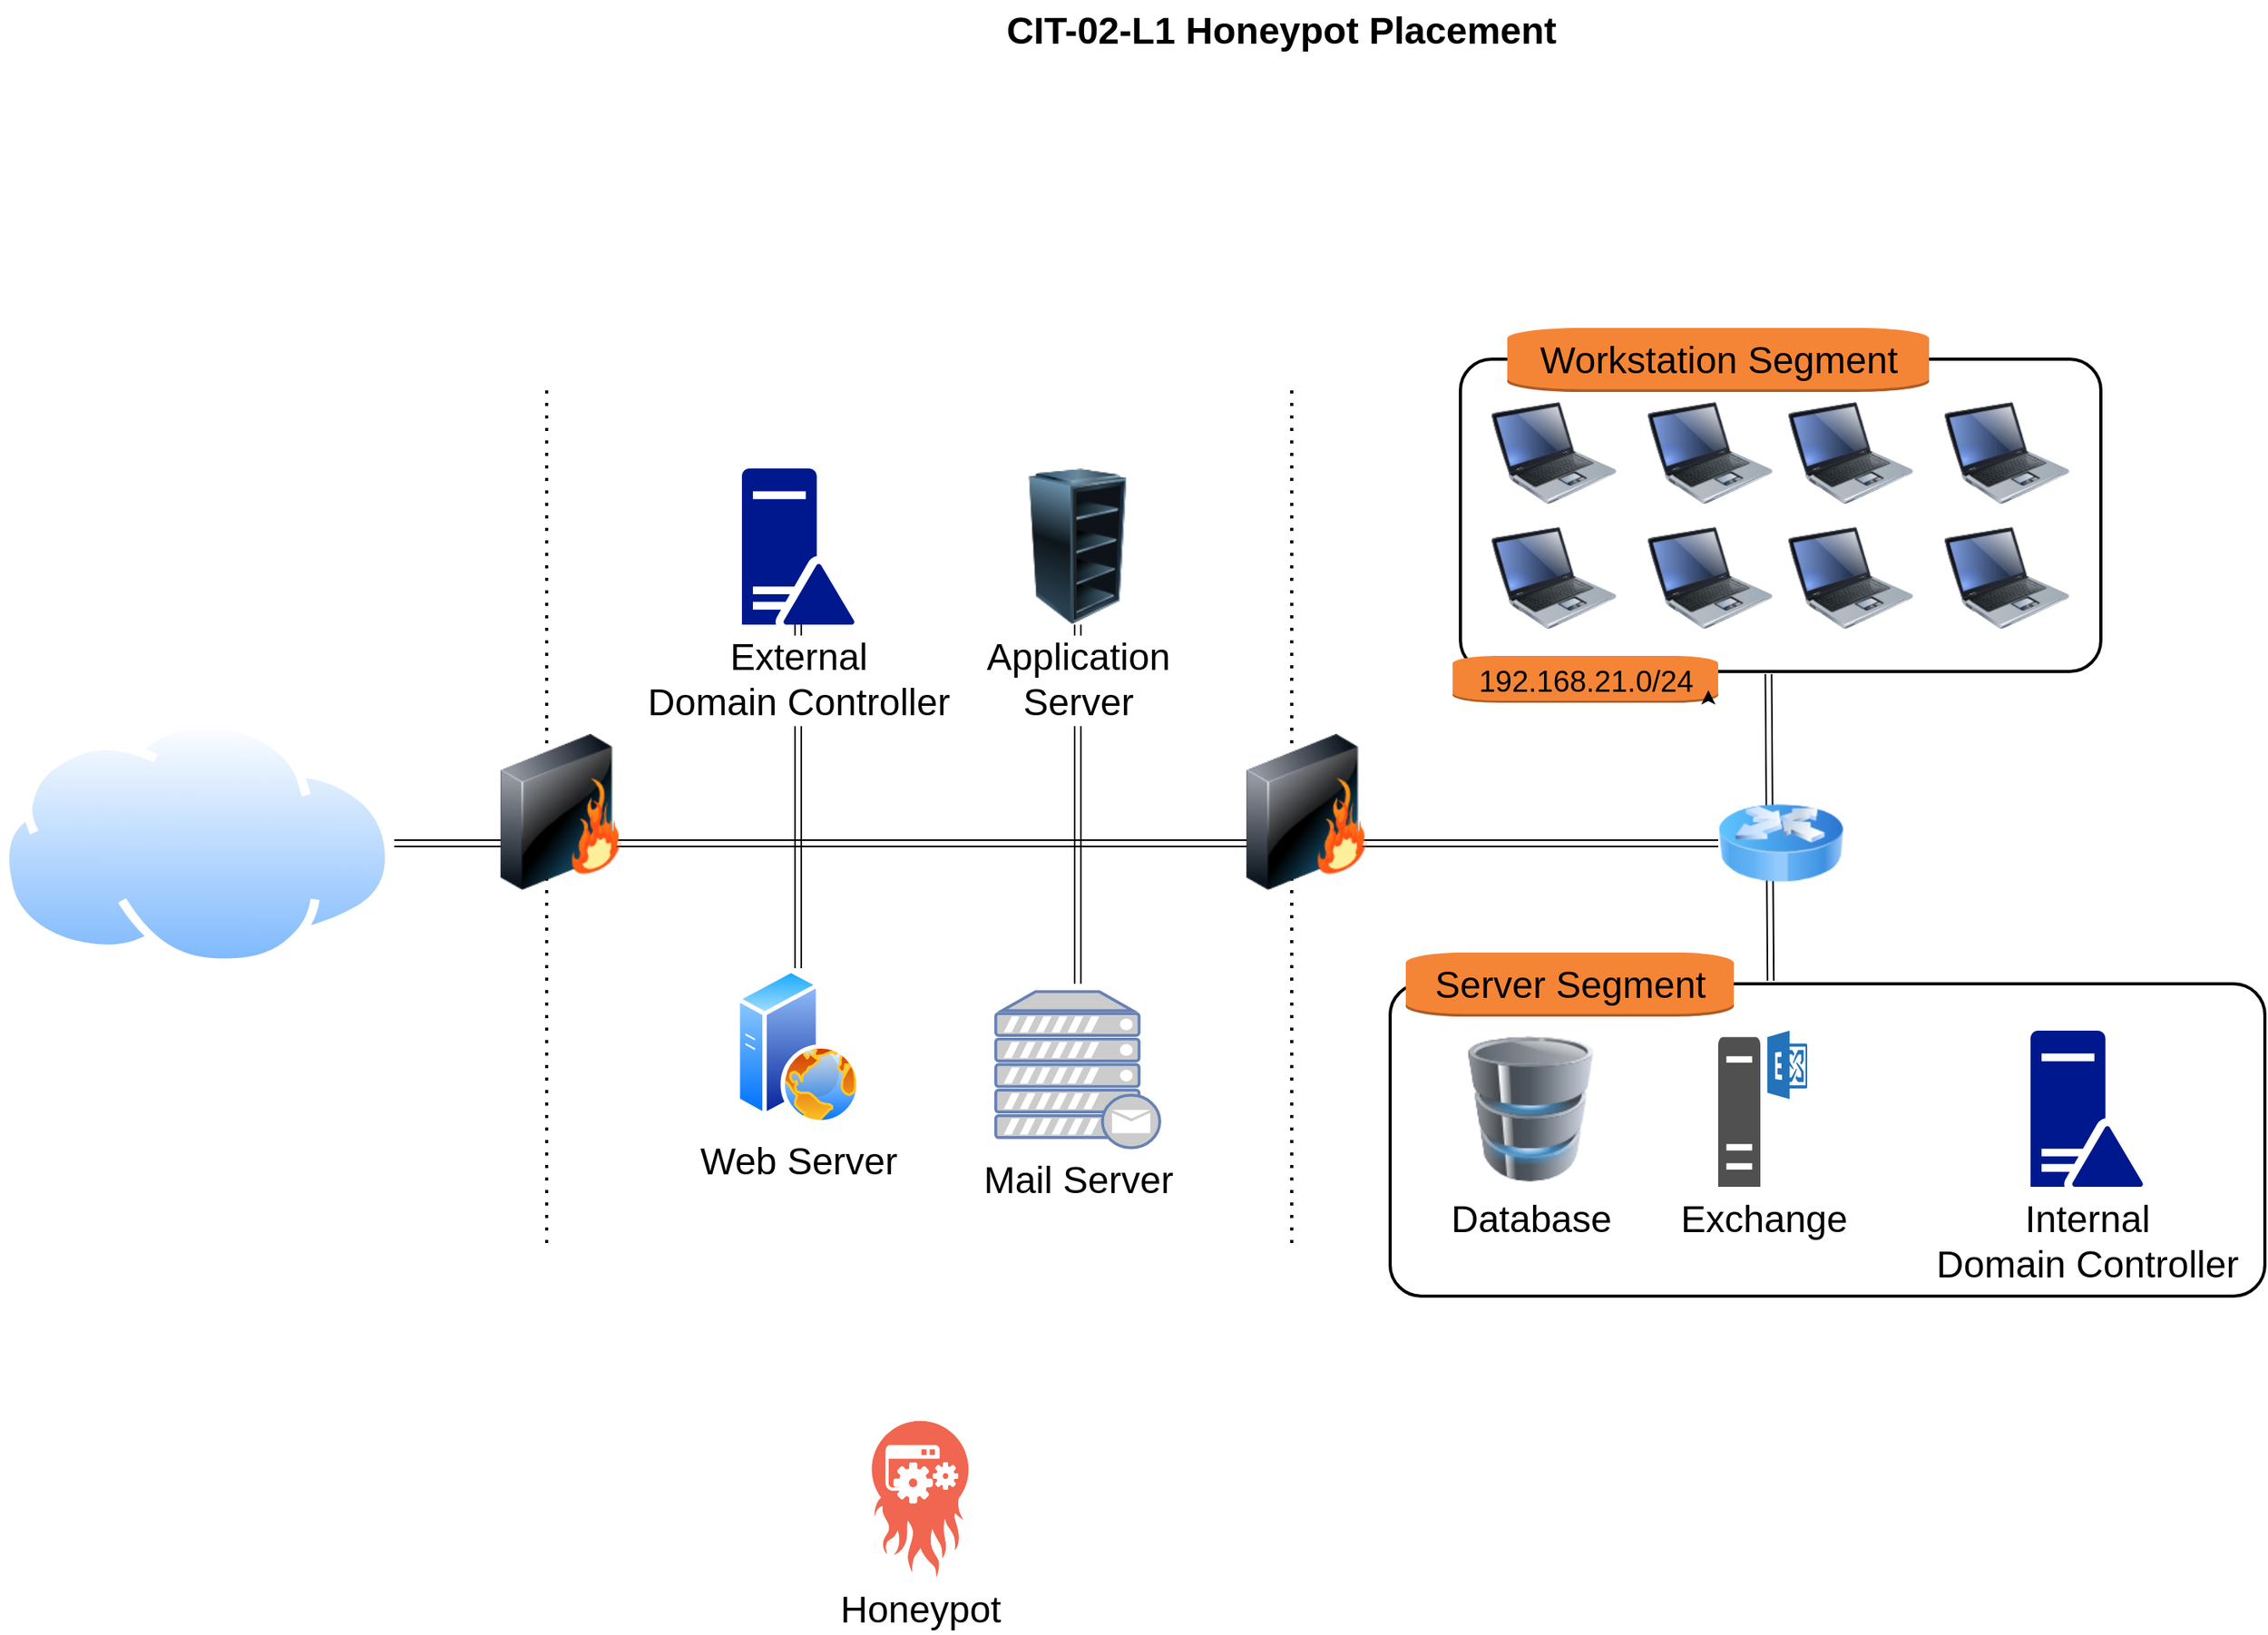 <mxfile version="21.5.0" type="github">
  <diagram name="Page-1" id="e3a06f82-3646-2815-327d-82caf3d4e204">
    <mxGraphModel dx="1633" dy="1302" grid="1" gridSize="10" guides="1" tooltips="1" connect="1" arrows="1" fold="1" page="1" pageScale="1.5" pageWidth="1169" pageHeight="826" background="none" math="0" shadow="0">
      <root>
        <mxCell id="0" style=";html=1;" />
        <mxCell id="1" style=";html=1;" parent="0" />
        <mxCell id="WmShxaBknE1woGPF2N7F-15" value="" style="shape=link;html=1;rounded=0;fontSize=24;exitX=0.481;exitY=1.008;exitDx=0;exitDy=0;exitPerimeter=0;entryX=0.435;entryY=-0.01;entryDx=0;entryDy=0;entryPerimeter=0;labelBackgroundColor=none;" edge="1" parent="1" source="WmShxaBknE1woGPF2N7F-4" target="WmShxaBknE1woGPF2N7F-2">
          <mxGeometry width="100" relative="1" as="geometry">
            <mxPoint x="1245" y="470" as="sourcePoint" />
            <mxPoint x="1245" y="665" as="targetPoint" />
          </mxGeometry>
        </mxCell>
        <mxCell id="WmShxaBknE1woGPF2N7F-4" value="" style="rounded=1;arcSize=10;dashed=0;fillColor=none;gradientColor=none;strokeWidth=2;fontSize=24;labelBackgroundColor=none;" vertex="1" parent="1">
          <mxGeometry x="1045" y="260" width="410" height="200" as="geometry" />
        </mxCell>
        <mxCell id="WmShxaBknE1woGPF2N7F-5" value="Workstation Segment" style="dashed=0;html=1;shape=mxgraph.aws3.instance;fillColor=#F58536;gradientColor=none;dashed=0;fontSize=24;labelBackgroundColor=none;" vertex="1" parent="1">
          <mxGeometry x="1075" y="240" width="270" height="41" as="geometry" />
        </mxCell>
        <mxCell id="WmShxaBknE1woGPF2N7F-2" value="" style="rounded=1;arcSize=10;dashed=0;fillColor=none;gradientColor=none;strokeWidth=2;fontSize=24;labelBackgroundColor=none;" vertex="1" parent="1">
          <mxGeometry x="1000" y="660" width="560" height="200" as="geometry" />
        </mxCell>
        <mxCell id="RgH2JHaKkqkQcPpsvsZi-19" value="" style="shape=link;html=1;rounded=0;exitX=0.5;exitY=1;exitDx=0;exitDy=0;fontSize=24;labelBackgroundColor=none;" parent="1" source="RgH2JHaKkqkQcPpsvsZi-6" edge="1">
          <mxGeometry width="100" relative="1" as="geometry">
            <mxPoint x="900" y="650" as="sourcePoint" />
            <mxPoint x="800" y="660" as="targetPoint" />
          </mxGeometry>
        </mxCell>
        <mxCell id="RgH2JHaKkqkQcPpsvsZi-21" value="" style="shape=link;html=1;rounded=0;exitX=0.5;exitY=1;exitDx=0;exitDy=0;exitPerimeter=0;fontSize=24;labelBackgroundColor=none;" parent="1" source="RgH2JHaKkqkQcPpsvsZi-8" target="RgH2JHaKkqkQcPpsvsZi-5" edge="1">
          <mxGeometry width="100" relative="1" as="geometry">
            <mxPoint x="900" y="650" as="sourcePoint" />
            <mxPoint x="620" y="560" as="targetPoint" />
          </mxGeometry>
        </mxCell>
        <mxCell id="RgH2JHaKkqkQcPpsvsZi-16" value="" style="endArrow=none;dashed=1;html=1;dashPattern=1 3;strokeWidth=2;rounded=0;fontSize=24;fontColor=default;labelBackgroundColor=none;" parent="1" edge="1">
          <mxGeometry width="50" height="50" relative="1" as="geometry">
            <mxPoint x="937" y="280" as="sourcePoint" />
            <mxPoint x="937" y="830" as="targetPoint" />
          </mxGeometry>
        </mxCell>
        <mxCell id="RgH2JHaKkqkQcPpsvsZi-17" value="" style="shape=link;html=1;rounded=0;exitX=1;exitY=0.5;exitDx=0;exitDy=0;entryX=0;entryY=0.5;entryDx=0;entryDy=0;fontSize=24;labelBackgroundColor=none;" parent="1" source="RgH2JHaKkqkQcPpsvsZi-2" target="RgH2JHaKkqkQcPpsvsZi-18" edge="1">
          <mxGeometry width="100" relative="1" as="geometry">
            <mxPoint x="900" y="650" as="sourcePoint" />
            <mxPoint x="1000" y="650" as="targetPoint" />
          </mxGeometry>
        </mxCell>
        <mxCell id="6a7d8f32e03d9370-62" value="CIT-02-L1 Honeypot Placement" style="text;strokeColor=none;fillColor=none;html=1;fontSize=24;fontStyle=1;verticalAlign=middle;align=center;fontColor=default;labelBackgroundColor=none;" parent="1" vertex="1">
          <mxGeometry x="499" y="30" width="861" height="40" as="geometry" />
        </mxCell>
        <mxCell id="RgH2JHaKkqkQcPpsvsZi-2" value="" style="image;aspect=fixed;perimeter=ellipsePerimeter;html=1;align=center;shadow=0;dashed=0;spacingTop=3;image=img/lib/active_directory/internet_cloud.svg;fontSize=24;fontColor=default;labelBackgroundColor=none;" parent="1" vertex="1">
          <mxGeometry x="110" y="490.5" width="252.38" height="159" as="geometry" />
        </mxCell>
        <mxCell id="RgH2JHaKkqkQcPpsvsZi-4" value="" style="endArrow=none;dashed=1;html=1;dashPattern=1 3;strokeWidth=2;rounded=0;fontSize=24;fontColor=default;labelBackgroundColor=none;" parent="1" edge="1">
          <mxGeometry width="50" height="50" relative="1" as="geometry">
            <mxPoint x="460" y="280" as="sourcePoint" />
            <mxPoint x="460" y="830" as="targetPoint" />
          </mxGeometry>
        </mxCell>
        <mxCell id="RgH2JHaKkqkQcPpsvsZi-3" value="" style="image;html=1;image=img/lib/clip_art/networking/Firewall_128x128.png;fontSize=24;fontColor=default;labelBackgroundColor=none;" parent="1" vertex="1">
          <mxGeometry x="401.5" y="500" width="135" height="100" as="geometry" />
        </mxCell>
        <mxCell id="RgH2JHaKkqkQcPpsvsZi-5" value="Web Server" style="image;aspect=fixed;perimeter=ellipsePerimeter;html=1;align=center;shadow=0;dashed=0;spacingTop=3;image=img/lib/active_directory/web_server.svg;fontSize=24;fontColor=default;labelBackgroundColor=default;" parent="1" vertex="1">
          <mxGeometry x="573" y="650" width="96" height="100" as="geometry" />
        </mxCell>
        <mxCell id="RgH2JHaKkqkQcPpsvsZi-6" value="Application &lt;br style=&quot;font-size: 24px;&quot;&gt;Server" style="image;html=1;image=img/lib/clip_art/computers/Server_Rack_Empty_128x128.png;fontSize=24;fontColor=default;labelBackgroundColor=default;" parent="1" vertex="1">
          <mxGeometry x="730" y="330" width="140" height="100" as="geometry" />
        </mxCell>
        <mxCell id="RgH2JHaKkqkQcPpsvsZi-7" value="Mail Server" style="fontColor=default;verticalAlign=top;verticalLabelPosition=bottom;labelPosition=center;align=center;html=1;outlineConnect=0;fillColor=#CCCCCC;strokeColor=#6881B3;gradientColor=none;gradientDirection=north;strokeWidth=2;shape=mxgraph.networks.mail_server;fontSize=24;labelBackgroundColor=default;" parent="1" vertex="1">
          <mxGeometry x="747.5" y="665" width="105" height="100" as="geometry" />
        </mxCell>
        <mxCell id="RgH2JHaKkqkQcPpsvsZi-8" value="&lt;font style=&quot;font-size: 24px;&quot;&gt;External &lt;br style=&quot;font-size: 24px;&quot;&gt;Domain Controller&lt;/font&gt;" style="sketch=0;aspect=fixed;pointerEvents=1;shadow=0;dashed=0;html=1;strokeColor=none;labelPosition=center;verticalLabelPosition=bottom;verticalAlign=top;align=center;fillColor=#00188D;shape=mxgraph.mscae.enterprise.domain_controller;fontSize=24;fontColor=default;labelBackgroundColor=default;" parent="1" vertex="1">
          <mxGeometry x="585" y="330" width="72" height="100" as="geometry" />
        </mxCell>
        <mxCell id="RgH2JHaKkqkQcPpsvsZi-9" value="" style="image;html=1;image=img/lib/clip_art/networking/Firewall_128x128.png;fontSize=24;fontColor=default;labelBackgroundColor=none;" parent="1" vertex="1">
          <mxGeometry x="879" y="500" width="135" height="100" as="geometry" />
        </mxCell>
        <mxCell id="RgH2JHaKkqkQcPpsvsZi-10" value="Database" style="image;html=1;image=img/lib/clip_art/computers/Database_128x128.png;fontSize=24;fontColor=default;labelBackgroundColor=default;" parent="1" vertex="1">
          <mxGeometry x="1050" y="690" width="80" height="100" as="geometry" />
        </mxCell>
        <mxCell id="RgH2JHaKkqkQcPpsvsZi-11" value="Exchange" style="sketch=0;pointerEvents=1;shadow=0;dashed=0;html=1;strokeColor=none;fillColor=#505050;labelPosition=center;verticalLabelPosition=bottom;verticalAlign=top;outlineConnect=0;align=center;shape=mxgraph.office.servers.exchange_server;fontSize=24;fontColor=default;labelBackgroundColor=default;" parent="1" vertex="1">
          <mxGeometry x="1210" y="690" width="57" height="100" as="geometry" />
        </mxCell>
        <mxCell id="RgH2JHaKkqkQcPpsvsZi-12" value="Internal&lt;br style=&quot;font-size: 24px;&quot;&gt;Domain Controller" style="sketch=0;aspect=fixed;pointerEvents=1;shadow=0;dashed=0;html=1;strokeColor=none;labelPosition=center;verticalLabelPosition=bottom;verticalAlign=top;align=center;fillColor=#00188D;shape=mxgraph.mscae.enterprise.domain_controller;fontSize=24;fontColor=default;labelBackgroundColor=default;" parent="1" vertex="1">
          <mxGeometry x="1410" y="690" width="72" height="100" as="geometry" />
        </mxCell>
        <mxCell id="RgH2JHaKkqkQcPpsvsZi-15" value="" style="image;html=1;image=img/lib/clip_art/computers/Laptop_128x128.png;fontSize=24;labelBackgroundColor=none;" parent="1" vertex="1">
          <mxGeometry x="1065" y="270" width="80" height="100" as="geometry" />
        </mxCell>
        <mxCell id="RgH2JHaKkqkQcPpsvsZi-18" value="" style="image;html=1;image=img/lib/clip_art/networking/Router_Icon_128x128.png;fontSize=24;labelBackgroundColor=none;" parent="1" vertex="1">
          <mxGeometry x="1210" y="530" width="80" height="80" as="geometry" />
        </mxCell>
        <mxCell id="WmShxaBknE1woGPF2N7F-3" value="Server Segment" style="dashed=0;html=1;shape=mxgraph.aws3.instance;fillColor=#F58536;gradientColor=none;dashed=0;fontSize=24;labelBackgroundColor=none;" vertex="1" parent="1">
          <mxGeometry x="1010" y="640" width="210" height="41" as="geometry" />
        </mxCell>
        <mxCell id="WmShxaBknE1woGPF2N7F-6" value="" style="image;html=1;image=img/lib/clip_art/computers/Laptop_128x128.png;fontSize=24;labelBackgroundColor=none;" vertex="1" parent="1">
          <mxGeometry x="1165" y="270" width="80" height="100" as="geometry" />
        </mxCell>
        <mxCell id="WmShxaBknE1woGPF2N7F-7" value="" style="image;html=1;image=img/lib/clip_art/computers/Laptop_128x128.png;fontSize=24;labelBackgroundColor=none;" vertex="1" parent="1">
          <mxGeometry x="1355" y="270" width="80" height="100" as="geometry" />
        </mxCell>
        <mxCell id="WmShxaBknE1woGPF2N7F-8" value="" style="image;html=1;image=img/lib/clip_art/computers/Laptop_128x128.png;fontSize=24;labelBackgroundColor=none;" vertex="1" parent="1">
          <mxGeometry x="1255" y="270" width="80" height="100" as="geometry" />
        </mxCell>
        <mxCell id="WmShxaBknE1woGPF2N7F-9" value="" style="image;html=1;image=img/lib/clip_art/computers/Laptop_128x128.png;fontSize=24;labelBackgroundColor=none;" vertex="1" parent="1">
          <mxGeometry x="1355" y="350" width="80" height="100" as="geometry" />
        </mxCell>
        <mxCell id="WmShxaBknE1woGPF2N7F-10" value="" style="image;html=1;image=img/lib/clip_art/computers/Laptop_128x128.png;fontSize=24;labelBackgroundColor=none;" vertex="1" parent="1">
          <mxGeometry x="1255" y="350" width="80" height="100" as="geometry" />
        </mxCell>
        <mxCell id="WmShxaBknE1woGPF2N7F-11" value="" style="image;html=1;image=img/lib/clip_art/computers/Laptop_128x128.png;fontSize=24;labelBackgroundColor=none;" vertex="1" parent="1">
          <mxGeometry x="1065" y="350" width="80" height="100" as="geometry" />
        </mxCell>
        <mxCell id="WmShxaBknE1woGPF2N7F-12" value="" style="image;html=1;image=img/lib/clip_art/computers/Laptop_128x128.png;fontSize=24;labelBackgroundColor=none;" vertex="1" parent="1">
          <mxGeometry x="1165" y="350" width="80" height="100" as="geometry" />
        </mxCell>
        <mxCell id="WmShxaBknE1woGPF2N7F-13" value="&lt;font style=&quot;font-size: 19px;&quot;&gt;192.168.21.0/24&lt;/font&gt;" style="dashed=0;html=1;shape=mxgraph.aws3.instance;fillColor=#F58536;gradientColor=none;dashed=0;fontSize=24;labelBackgroundColor=none;" vertex="1" parent="1">
          <mxGeometry x="1040" y="450" width="170" height="30" as="geometry" />
        </mxCell>
        <mxCell id="WmShxaBknE1woGPF2N7F-14" style="edgeStyle=orthogonalEdgeStyle;rounded=0;orthogonalLoop=1;jettySize=auto;html=1;exitX=0.95;exitY=0.95;exitDx=0;exitDy=0;exitPerimeter=0;entryX=0.963;entryY=0.732;entryDx=0;entryDy=0;entryPerimeter=0;labelBackgroundColor=none;" edge="1" parent="1" source="WmShxaBknE1woGPF2N7F-13" target="WmShxaBknE1woGPF2N7F-13">
          <mxGeometry relative="1" as="geometry" />
        </mxCell>
        <mxCell id="WmShxaBknE1woGPF2N7F-16" value="Honeypot" style="verticalLabelPosition=bottom;sketch=0;html=1;fillColor=#F06650;strokeColor=#ffffff;verticalAlign=top;align=center;points=[];pointerEvents=1;shape=mxgraph.cisco_safe.compositeIcon;bgIcon=threat2;resIcon=mxgraph.cisco_safe.threat.threat_b1;aspect=fixed;fontSize=24;" vertex="1" parent="1">
          <mxGeometry x="668.24" y="940" width="61.76" height="100" as="geometry" />
        </mxCell>
      </root>
    </mxGraphModel>
  </diagram>
</mxfile>
